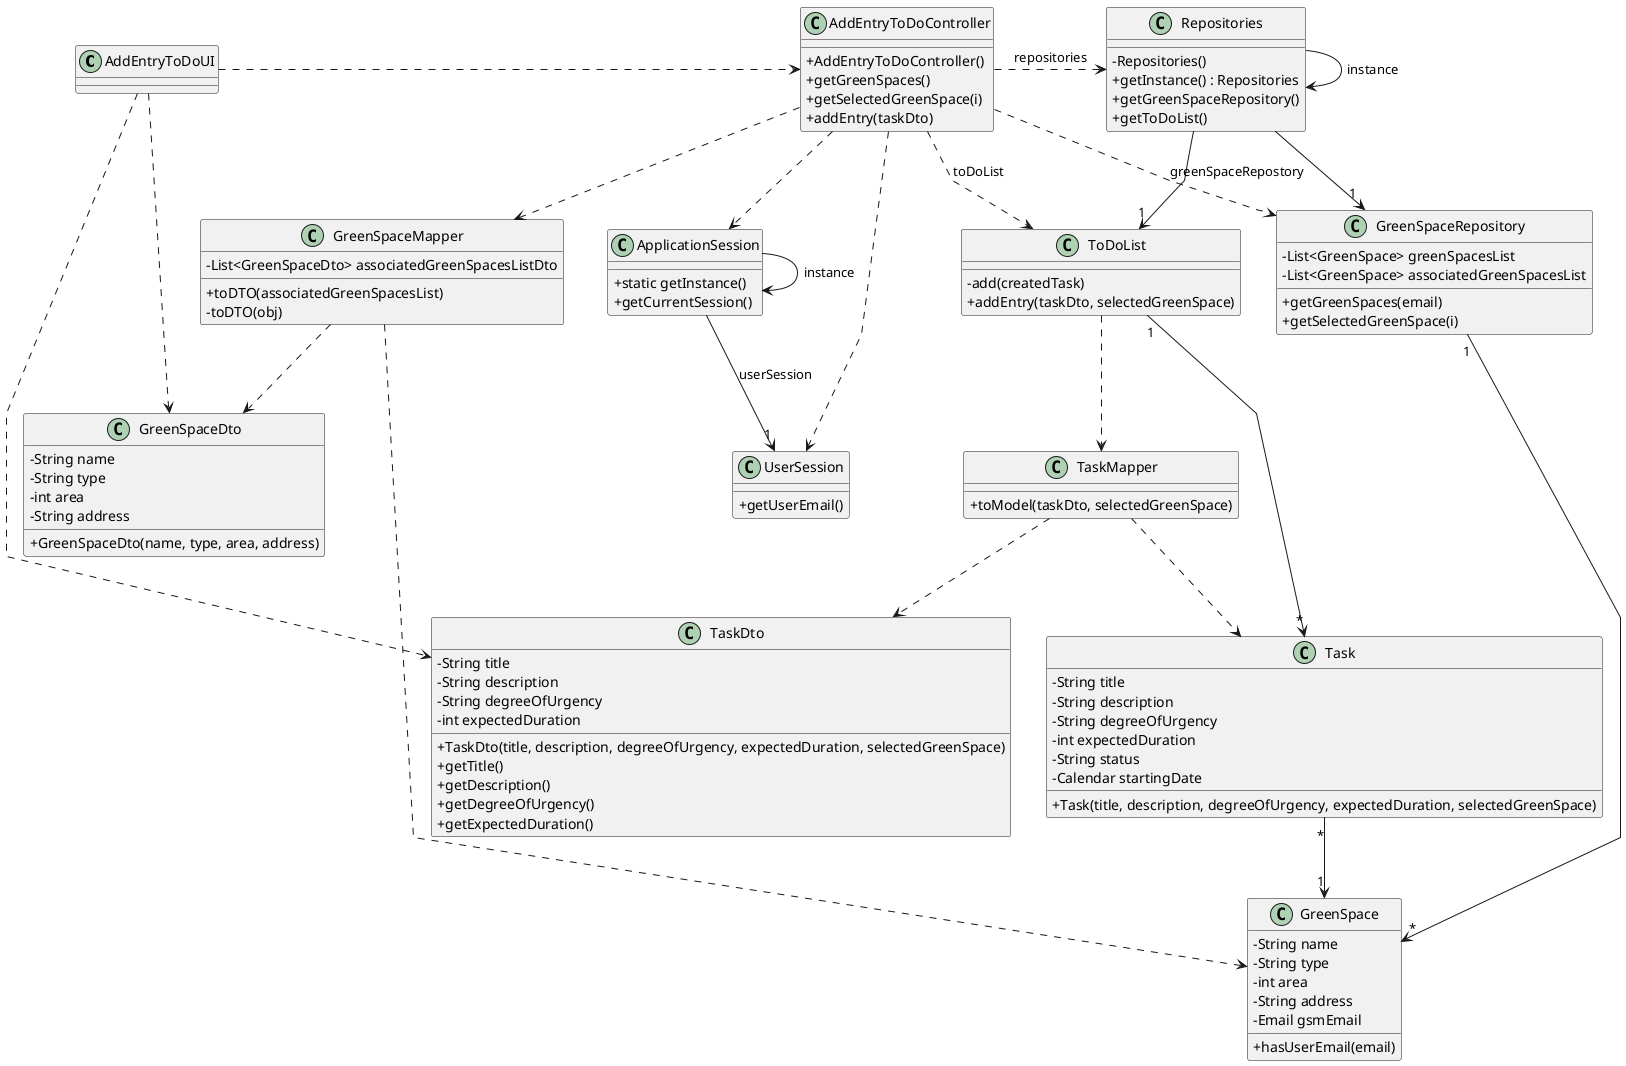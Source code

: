@startuml
'skinparam monochrome true
skinparam packageStyle rectangle
skinparam shadowing false
skinparam linetype polyline
'skinparam linetype orto

skinparam classAttributeIconSize 0

'left to right direction

class AddEntryToDoUI
{

}

class AddEntryToDoController
{
    + AddEntryToDoController()
    + getGreenSpaces()
    + getSelectedGreenSpace(i)
    + addEntry(taskDto)
}

class ApplicationSession
{
    + static getInstance()
    + getCurrentSession()
}

class Repositories
{
    - Repositories()
    + getInstance() : Repositories
    + getGreenSpaceRepository()
    + getToDoList()
}

class UserSession
{
    + getUserEmail()
}

class GreenSpaceRepository
{
    - List<GreenSpace> greenSpacesList
    - List<GreenSpace> associatedGreenSpacesList
    + getGreenSpaces(email)
    + getSelectedGreenSpace(i)
}

class GreenSpace
{
    - String name
    - String type
    - int area
    - String address
    - Email gsmEmail
    + hasUserEmail(email)
}

class GreenSpaceMapper
{
    - List<GreenSpaceDto> associatedGreenSpacesListDto
    + toDTO(associatedGreenSpacesList)
    - toDTO(obj)
}

class GreenSpaceDto
{
    - String name
    - String type
    - int area
    - String address
    + GreenSpaceDto(name, type, area, address)
}

class ToDoList
{
    - add(createdTask)
    + addEntry(taskDto, selectedGreenSpace)
}

class Task
{
    - String title
    - String description
    - String degreeOfUrgency
    - int expectedDuration
    - String status
    - Calendar startingDate
    + Task(title, description, degreeOfUrgency, expectedDuration, selectedGreenSpace)
}

class TaskMapper
{
    + toModel(taskDto, selectedGreenSpace)
}

class TaskDto
{
    - String title
    - String description
    - String degreeOfUrgency
    - int expectedDuration
    + TaskDto(title, description, degreeOfUrgency, expectedDuration, selectedGreenSpace)
    + getTitle()
    + getDescription()
    + getDegreeOfUrgency()
    + getExpectedDuration()
}


Repositories -> Repositories : instance
ApplicationSession -> ApplicationSession : instance

AddEntryToDoUI .> AddEntryToDoController
AddEntryToDoUI ..> GreenSpaceDto
AddEntryToDoUI ..> TaskDto

AddEntryToDoController .> Repositories : repositories

Repositories -> "1" GreenSpaceRepository
Repositories -> "1" ToDoList

AddEntryToDoController ..> GreenSpaceRepository : greenSpaceRepostory
AddEntryToDoController ..> ToDoList : toDoList
AddEntryToDoController ..> ApplicationSession
AddEntryToDoController ..> UserSession
AddEntryToDoController ..> GreenSpaceMapper

ApplicationSession --> "1" UserSession : userSession

GreenSpaceRepository "1" --> "*" GreenSpace
ToDoList "1" --> "*" Task
"Task" "*" --> "1" GreenSpace

ToDoList ..> TaskMapper

TaskMapper ..> TaskDto
TaskMapper ..> Task

GreenSpaceMapper ..> GreenSpaceDto
GreenSpaceMapper ..> GreenSpace

@enduml